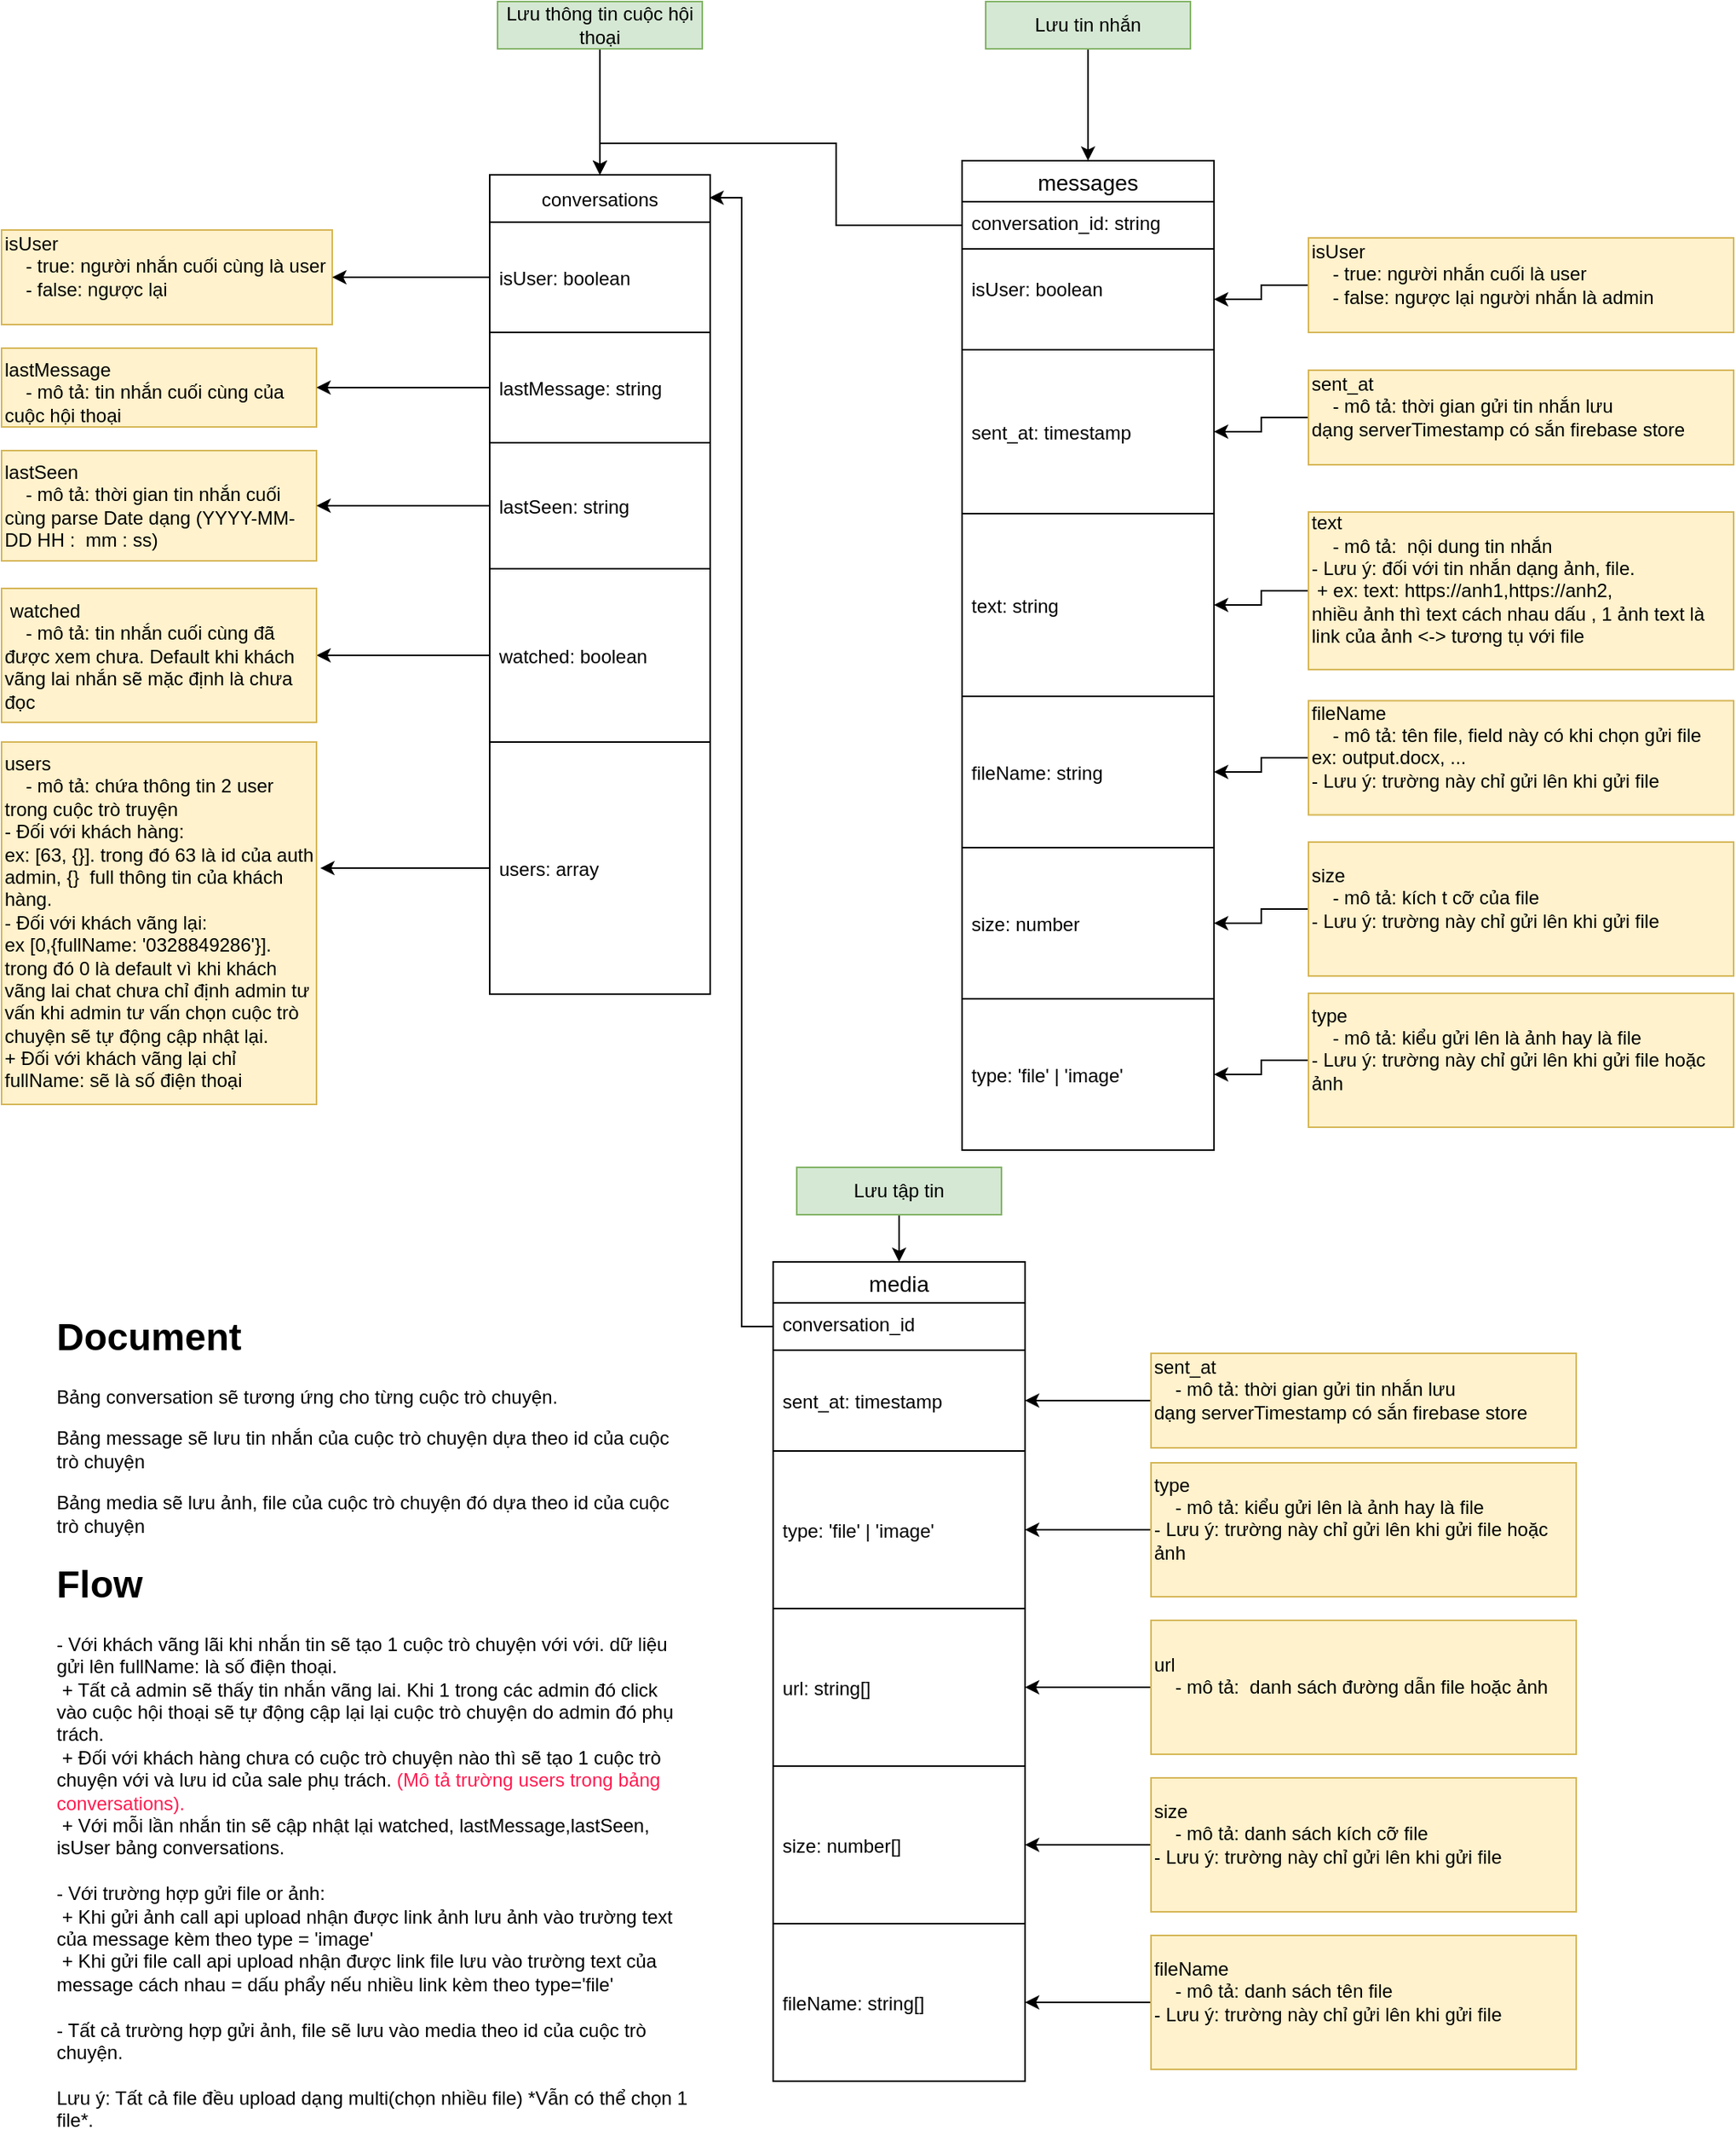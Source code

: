 <mxfile version="20.2.8" type="github">
  <diagram id="QpPmT_mGVEs0pewQgkVs" name="Trang-1">
    <mxGraphModel dx="693" dy="546" grid="1" gridSize="10" guides="1" tooltips="1" connect="1" arrows="1" fold="1" page="1" pageScale="1" pageWidth="1169" pageHeight="1654" math="0" shadow="0">
      <root>
        <mxCell id="0" />
        <mxCell id="1" parent="0" />
        <mxCell id="Tl1vYp4vrJxFw7Y3Wa-i-1" value="conversations" style="swimlane;fontStyle=0;childLayout=stackLayout;horizontal=1;startSize=30;horizontalStack=0;resizeParent=1;resizeParentMax=0;resizeLast=0;collapsible=1;marginBottom=0;" vertex="1" parent="1">
          <mxGeometry x="320" y="270" width="140" height="250" as="geometry" />
        </mxCell>
        <mxCell id="Tl1vYp4vrJxFw7Y3Wa-i-2" value="isUser: boolean" style="text;strokeColor=default;fillColor=none;align=left;verticalAlign=middle;spacingLeft=4;spacingRight=4;overflow=hidden;points=[[0,0.5],[1,0.5]];portConstraint=eastwest;rotatable=0;" vertex="1" parent="Tl1vYp4vrJxFw7Y3Wa-i-1">
          <mxGeometry y="30" width="140" height="70" as="geometry" />
        </mxCell>
        <mxCell id="Tl1vYp4vrJxFw7Y3Wa-i-3" value="lastMessage: string" style="text;strokeColor=default;fillColor=none;align=left;verticalAlign=middle;spacingLeft=4;spacingRight=4;overflow=hidden;points=[[0,0.5],[1,0.5]];portConstraint=eastwest;rotatable=0;" vertex="1" parent="Tl1vYp4vrJxFw7Y3Wa-i-1">
          <mxGeometry y="100" width="140" height="70" as="geometry" />
        </mxCell>
        <mxCell id="Tl1vYp4vrJxFw7Y3Wa-i-4" value="lastSeen: string" style="text;strokeColor=default;fillColor=none;align=left;verticalAlign=middle;spacingLeft=4;spacingRight=4;overflow=hidden;points=[[0,0.5],[1,0.5]];portConstraint=eastwest;rotatable=0;" vertex="1" parent="Tl1vYp4vrJxFw7Y3Wa-i-1">
          <mxGeometry y="170" width="140" height="80" as="geometry" />
        </mxCell>
        <mxCell id="Tl1vYp4vrJxFw7Y3Wa-i-13" value="isUser&lt;br&gt;&amp;nbsp; &amp;nbsp; - true: người nhắn cuối cùng là user&lt;br&gt;&amp;nbsp; &amp;nbsp; - false: ngược lại&lt;br&gt;&amp;nbsp;" style="text;html=1;strokeColor=#d6b656;fillColor=#fff2cc;align=left;verticalAlign=middle;whiteSpace=wrap;rounded=0;" vertex="1" parent="1">
          <mxGeometry x="10" y="305" width="210" height="60" as="geometry" />
        </mxCell>
        <mxCell id="Tl1vYp4vrJxFw7Y3Wa-i-14" value="&lt;span style=&quot;color: rgba(0, 0, 0, 0); font-family: monospace; font-size: 0px;&quot;&gt;&amp;nbsp;%3CmxGraphModel%3E%3Croot%3E%3CmxCell%20id%3D%220%22%2F%3E%3CmxCell%20id%3D%221%22%20parent%3D%220%22%2F%3E%3CmxCell%20id%3D%222%22%20value%3D%22isUser%3A%20ki%E1%BB%83u%20d%E1%BB%AF%20li%E1%BB%87u%20boolean%26lt%3Bbr%26gt%3B%26amp%3Bnbsp%3B%20%26amp%3Bnbsp%3B%20true%3A%20ng%C6%B0%E1%BB%9Di%20nh%E1%BA%AFn%20cu%E1%BB%91i%20c%C3%B9ng%20l%C3%A0%20user%26lt%3Bbr%26gt%3B%26amp%3Bnbsp%3B%20%26amp%3Bnbsp%3B%20false%3A%20ng%C6%B0%E1%BB%A3c%20l%E1%BA%A1i%26lt%3Bbr%26gt%3B%26amp%3Bnbsp%3B%22%20style%3D%22text%3Bhtml%3D1%3BstrokeColor%3D%23d6b656%3BfillColor%3D%23fff2cc%3Balign%3Dleft%3BverticalAlign%3Dmiddle%3BwhiteSpace%3Dwrap%3Brounded%3D0%3B%22%20vertex%3D%221%22%20parent%3D%221%22%3E%3CmxGeometry%20x%3D%2210%22%20y%3D%22270%22%20width%3D%22200%22%20height%3D%2260%22%20as%3D%22geometry%22%2F%3E%3C%2FmxCell%3E%3C%2Froot%3E%3C%2FmxGraphModel%3E&lt;/span&gt;&lt;span style=&quot;&quot;&gt;lastMessage&lt;/span&gt;&lt;br&gt;&amp;nbsp; &amp;nbsp; - mô tả: tin nhắn cuối cùng của cuộc hội thoại&lt;br&gt;&amp;nbsp;" style="text;html=1;strokeColor=#d6b656;fillColor=#fff2cc;align=left;verticalAlign=top;whiteSpace=wrap;rounded=0;sketch=0;" vertex="1" parent="1">
          <mxGeometry x="10" y="380" width="200" height="50" as="geometry" />
        </mxCell>
        <mxCell id="Tl1vYp4vrJxFw7Y3Wa-i-15" value="&lt;span style=&quot;color: rgba(0, 0, 0, 0); font-family: monospace; font-size: 0px;&quot;&gt;&amp;nbsp;%3CmxGraphModel%3E%3Croot%3E%3CmxCell%20id%3D%220%22%2F%3E%3CmxCell%20id%3D%221%22%20parent%3D%220%22%2F%3E%3CmxCell%20id%3D%222%22%20value%3D%22isUser%3A%20ki%E1%BB%83u%20d%E1%BB%AF%20li%E1%BB%87u%20boolean%26lt%3Bbr%26gt%3B%26amp%3Bnbsp%3B%20%26amp%3Bnbsp%3B%20true%3A%20ng%C6%B0%E1%BB%9Di%20nh%E1%BA%AFn%20cu%E1%BB%91i%20c%C3%B9ng%20l%C3%A0%20user%26lt%3Bbr%26gt%3B%26amp%3Bnbsp%3B%20%26amp%3Bnbsp%3B%20false%3A%20ng%C6%B0%E1%BB%A3c%20l%E1%BA%A1i%26lt%3Bbr%26gt%3B%26amp%3Bnbsp%3B%22%20style%3D%22text%3Bhtml%3D1%3BstrokeColor%3D%23d6b656%3BfillColor%3D%23fff2cc%3Balign%3Dleft%3BverticalAlign%3Dmiddle%3BwhiteSpace%3Dwrap%3Brounded%3D0%3B%22%20vertex%3D%221%22%20parent%3D%221%22%3E%3CmxGeometry%20x%3D%2210%22%20y%3D%22270%22%20width%3D%22200%22%20height%3D%2260%22%20as%3D%22geometry%22%2F%3E%3C%2FmxCell%3E%3C%2Froot%3E%3C%2FmxGraphModel%&lt;/span&gt;&lt;span style=&quot;&quot;&gt;lastSeen&lt;/span&gt;&lt;br&gt;&amp;nbsp; &amp;nbsp; - mô tả: thời gian tin nhắn cuối cùng parse Date dạng (YYYY-MM-DD HH :&amp;nbsp; mm : ss)&lt;br&gt;&amp;nbsp;" style="text;html=1;strokeColor=#d6b656;fillColor=#fff2cc;align=left;verticalAlign=top;whiteSpace=wrap;rounded=0;sketch=0;" vertex="1" parent="1">
          <mxGeometry x="10" y="445" width="200" height="70" as="geometry" />
        </mxCell>
        <mxCell id="Tl1vYp4vrJxFw7Y3Wa-i-93" style="edgeStyle=orthogonalEdgeStyle;rounded=0;orthogonalLoop=1;jettySize=auto;html=1;entryX=1.012;entryY=0.348;entryDx=0;entryDy=0;entryPerimeter=0;" edge="1" parent="1" source="Tl1vYp4vrJxFw7Y3Wa-i-17" target="Tl1vYp4vrJxFw7Y3Wa-i-18">
          <mxGeometry relative="1" as="geometry" />
        </mxCell>
        <mxCell id="Tl1vYp4vrJxFw7Y3Wa-i-17" value="users: array" style="text;strokeColor=default;fillColor=none;align=left;verticalAlign=middle;spacingLeft=4;spacingRight=4;overflow=hidden;points=[[0,0.5],[1,0.5]];portConstraint=eastwest;rotatable=0;" vertex="1" parent="1">
          <mxGeometry x="320" y="630" width="140" height="160" as="geometry" />
        </mxCell>
        <mxCell id="Tl1vYp4vrJxFw7Y3Wa-i-18" value="&lt;span style=&quot;color: rgba(0, 0, 0, 0); font-family: monospace; font-size: 0px;&quot;&gt;&amp;nbsp;%3CmxGraphModel%3E%3Croot%3E%3CmxCell%20id%3D%220%22%2F%3E%3CmxCell%20id%3D%221%22%20parent%3D%220%22%2F%3E%3CmxCell%20id%3D%222%22%20value%3D%22isUser%3A%20ki%E1%BB%83u%20d%E1%BB%AF%20li%E1%BB%87u%20boolean%26lt%3Bbr%26gt%3B%26amp%3Bnbsp%3B%20%26amp%3Bnbsp%3B%20true%3A%20ng%C6%B0%E1%BB%9Di%20nh%E1%BA%AFn%20cu%E1%BB%91i%20c%C3%B9ng%20l%C3%A0%20user%26lt%3Bbr%26gt%3B%26amp%3Bnbsp%3B%20%26amp%3Bnbsp%3B%20false%3A%20ng%C6%B0%E1%BB%A3c%20l%E1%BA%A1i%26lt%3Bbr%26gt%3B%26amp%3Bnbsp%3B%22%20style%3D%22text%3Bhtml%3D1%3BstrokeColor%3D%23d6b656%3BfillColor%3D%23fff2cc%3Balign%3Dleft%3BverticalAlign%3Dmiddle%3BwhiteSpace%3Dwrap%3Brounded%3D0%3B%22%20vertex%3D%221%22%20parent%3D%221%22%3E%3CmxGeometry%20x%3D%2210%22%20y%3D%22270%22%20width%3D%22200%22%20height%3D%2260%22%20as%3D%22geometry%22%2F%3E%3C%2FmxCell%3E%3C%2Froot%3E%3C%2FmxGraphModel%3E&lt;/span&gt;&lt;span style=&quot;&quot;&gt;users&lt;/span&gt;&lt;br&gt;&amp;nbsp; &amp;nbsp; - mô tả: chứa thông tin 2 user trong cuộc trò truyện&lt;br&gt;- Đối với khách hàng:&amp;nbsp;&lt;br&gt;ex: [63, {}]. trong đó 63 là id của auth admin, {}&amp;nbsp; full thông tin của khách hàng.&amp;nbsp;&lt;br&gt;- Đối với khách vãng lại:&lt;br&gt;ex [0,{fullName: &#39;0328849286&#39;}]. trong đó 0 là default vì khi khách vãng lai chat chưa chỉ định admin tư vấn khi admin tư vấn chọn cuộc trò chuyện sẽ tự động cập nhật lại.&lt;br&gt;+ Đối với khách vãng lại chỉ fullName: sẽ là số điện thoại&lt;br&gt;&lt;br&gt;&amp;nbsp;" style="text;html=1;strokeColor=#d6b656;fillColor=#fff2cc;align=left;verticalAlign=top;whiteSpace=wrap;rounded=0;sketch=0;" vertex="1" parent="1">
          <mxGeometry x="10" y="630" width="200" height="230" as="geometry" />
        </mxCell>
        <mxCell id="Tl1vYp4vrJxFw7Y3Wa-i-26" style="edgeStyle=orthogonalEdgeStyle;rounded=0;orthogonalLoop=1;jettySize=auto;html=1;" edge="1" parent="1" source="Tl1vYp4vrJxFw7Y3Wa-i-19" target="Tl1vYp4vrJxFw7Y3Wa-i-20">
          <mxGeometry relative="1" as="geometry" />
        </mxCell>
        <mxCell id="Tl1vYp4vrJxFw7Y3Wa-i-19" value="watched: boolean" style="text;strokeColor=default;fillColor=none;align=left;verticalAlign=middle;spacingLeft=4;spacingRight=4;overflow=hidden;points=[[0,0.5],[1,0.5]];portConstraint=eastwest;rotatable=0;" vertex="1" parent="1">
          <mxGeometry x="320" y="520" width="140" height="110" as="geometry" />
        </mxCell>
        <mxCell id="Tl1vYp4vrJxFw7Y3Wa-i-20" value="&lt;span style=&quot;color: rgba(0, 0, 0, 0); font-family: monospace; font-size: 0px;&quot;&gt;&amp;nbsp;%3CmxGraphModel%3E%3Croot%3E%3CmxCell%20id%3D%220%22%2F%3E%3CmxCell%20id%3D%221%22%20parent%3D%220%22%2F%3E%3CmxCell%20id%3D%222%22%20value%3D%22isUser%3A%20ki%E1%BB%83u%20d%E1%BB%AF%20li%E1%BB%87u%20boolean%26lt%3Bbr%26gt%3B%26amp%3Bnbsp%3B%20%26amp%3Bnbsp%3B%20true%3A%20ng%C6%B0%E1%BB%9Di%20nh%E1%BA%AFn%20cu%E1%BB%91i%20c%C3%B9ng%20l%C3%A0%20user%26lt%3Bbr%26gt%3B%26amp%3Bnbsp%3B%20%26amp%3Bnbsp%3B%20false%3A%20ng%C6%B0%E1%BB%A3c%20l%E1%BA%A1i%26lt%3Bbr%26gt%3B%26amp%3Bnbsp%3B%22%20style%3D%22text%3Bhtml%3D1%3BstrokeColor%3D%23d6b656%3BfillColor%3D%23fff2cc%3Balign%3Dleft%3BverticalAlign%3Dmiddle%3BwhiteSpace%3Dwrap%3Brounded%3D0%3B%22%20vertex%3D%221%22%20parent%3D%221%22%3E%3CmxGeometry%20x%3D%2210%22%20y%3D%22270%22%20width%3D%22200%22%20height%3D%2260%22%20as%3D%22geometry%22%2F%3E%3C%2FmxCell%3E%3C%2Froot%3E%3C%2FmxGraphModel%&lt;/span&gt;&lt;span style=&quot;&quot;&gt;&amp;nbsp;&lt;/span&gt;watched&lt;br&gt;&amp;nbsp; &amp;nbsp; - mô tả: tin nhắn cuối cùng đã được xem chưa. Default khi khách vãng lai nhắn sẽ mặc định là chưa đọc&lt;br&gt;&amp;nbsp;" style="text;html=1;strokeColor=#d6b656;fillColor=#fff2cc;align=left;verticalAlign=top;whiteSpace=wrap;rounded=0;sketch=0;" vertex="1" parent="1">
          <mxGeometry x="10" y="532.5" width="200" height="85" as="geometry" />
        </mxCell>
        <mxCell id="Tl1vYp4vrJxFw7Y3Wa-i-23" style="edgeStyle=orthogonalEdgeStyle;rounded=0;orthogonalLoop=1;jettySize=auto;html=1;" edge="1" parent="1" source="Tl1vYp4vrJxFw7Y3Wa-i-2" target="Tl1vYp4vrJxFw7Y3Wa-i-13">
          <mxGeometry relative="1" as="geometry" />
        </mxCell>
        <mxCell id="Tl1vYp4vrJxFw7Y3Wa-i-24" style="edgeStyle=orthogonalEdgeStyle;rounded=0;orthogonalLoop=1;jettySize=auto;html=1;" edge="1" parent="1" source="Tl1vYp4vrJxFw7Y3Wa-i-3" target="Tl1vYp4vrJxFw7Y3Wa-i-14">
          <mxGeometry relative="1" as="geometry" />
        </mxCell>
        <mxCell id="Tl1vYp4vrJxFw7Y3Wa-i-25" style="edgeStyle=orthogonalEdgeStyle;rounded=0;orthogonalLoop=1;jettySize=auto;html=1;entryX=1;entryY=0.5;entryDx=0;entryDy=0;" edge="1" parent="1" source="Tl1vYp4vrJxFw7Y3Wa-i-4" target="Tl1vYp4vrJxFw7Y3Wa-i-15">
          <mxGeometry relative="1" as="geometry" />
        </mxCell>
        <mxCell id="Tl1vYp4vrJxFw7Y3Wa-i-35" style="edgeStyle=orthogonalEdgeStyle;rounded=0;orthogonalLoop=1;jettySize=auto;html=1;entryX=0.5;entryY=0;entryDx=0;entryDy=0;exitX=0;exitY=0.5;exitDx=0;exitDy=0;" edge="1" parent="1" source="Tl1vYp4vrJxFw7Y3Wa-i-30" target="Tl1vYp4vrJxFw7Y3Wa-i-1">
          <mxGeometry relative="1" as="geometry" />
        </mxCell>
        <mxCell id="Tl1vYp4vrJxFw7Y3Wa-i-29" value="messages" style="swimlane;fontStyle=0;childLayout=stackLayout;horizontal=1;startSize=26;horizontalStack=0;resizeParent=1;resizeParentMax=0;resizeLast=0;collapsible=1;marginBottom=0;align=center;fontSize=14;sketch=0;strokeColor=default;" vertex="1" parent="1">
          <mxGeometry x="620" y="261" width="160" height="628" as="geometry" />
        </mxCell>
        <mxCell id="Tl1vYp4vrJxFw7Y3Wa-i-30" value="conversation_id: string" style="text;strokeColor=default;fillColor=none;spacingLeft=4;spacingRight=4;overflow=hidden;rotatable=0;points=[[0,0.5],[1,0.5]];portConstraint=eastwest;fontSize=12;sketch=0;" vertex="1" parent="Tl1vYp4vrJxFw7Y3Wa-i-29">
          <mxGeometry y="26" width="160" height="30" as="geometry" />
        </mxCell>
        <mxCell id="Tl1vYp4vrJxFw7Y3Wa-i-31" value="isUser: boolean&#xa;" style="text;strokeColor=default;fillColor=none;spacingLeft=4;spacingRight=4;overflow=hidden;rotatable=0;points=[[0,0.5],[1,0.5]];portConstraint=eastwest;fontSize=12;sketch=0;verticalAlign=middle;" vertex="1" parent="Tl1vYp4vrJxFw7Y3Wa-i-29">
          <mxGeometry y="56" width="160" height="64" as="geometry" />
        </mxCell>
        <mxCell id="Tl1vYp4vrJxFw7Y3Wa-i-32" value="sent_at: timestamp" style="text;strokeColor=default;fillColor=none;spacingLeft=4;spacingRight=4;overflow=hidden;rotatable=0;points=[[0,0.5],[1,0.5]];portConstraint=eastwest;fontSize=12;sketch=0;verticalAlign=middle;" vertex="1" parent="Tl1vYp4vrJxFw7Y3Wa-i-29">
          <mxGeometry y="120" width="160" height="104" as="geometry" />
        </mxCell>
        <mxCell id="Tl1vYp4vrJxFw7Y3Wa-i-38" value="text: string" style="text;strokeColor=default;fillColor=none;spacingLeft=4;spacingRight=4;overflow=hidden;rotatable=0;points=[[0,0.5],[1,0.5]];portConstraint=eastwest;fontSize=12;sketch=0;verticalAlign=middle;" vertex="1" parent="Tl1vYp4vrJxFw7Y3Wa-i-29">
          <mxGeometry y="224" width="160" height="116" as="geometry" />
        </mxCell>
        <mxCell id="Tl1vYp4vrJxFw7Y3Wa-i-40" value="fileName: string" style="text;strokeColor=default;fillColor=none;spacingLeft=4;spacingRight=4;overflow=hidden;rotatable=0;points=[[0,0.5],[1,0.5]];portConstraint=eastwest;fontSize=12;sketch=0;verticalAlign=middle;" vertex="1" parent="Tl1vYp4vrJxFw7Y3Wa-i-29">
          <mxGeometry y="340" width="160" height="96" as="geometry" />
        </mxCell>
        <mxCell id="Tl1vYp4vrJxFw7Y3Wa-i-42" value="size: number" style="text;strokeColor=default;fillColor=none;spacingLeft=4;spacingRight=4;overflow=hidden;rotatable=0;points=[[0,0.5],[1,0.5]];portConstraint=eastwest;fontSize=12;sketch=0;verticalAlign=middle;" vertex="1" parent="Tl1vYp4vrJxFw7Y3Wa-i-29">
          <mxGeometry y="436" width="160" height="96" as="geometry" />
        </mxCell>
        <mxCell id="Tl1vYp4vrJxFw7Y3Wa-i-44" value="type: &#39;file&#39; | &#39;image&#39;" style="text;strokeColor=default;fillColor=none;spacingLeft=4;spacingRight=4;overflow=hidden;rotatable=0;points=[[0,0.5],[1,0.5]];portConstraint=eastwest;fontSize=12;sketch=0;verticalAlign=middle;" vertex="1" parent="Tl1vYp4vrJxFw7Y3Wa-i-29">
          <mxGeometry y="532" width="160" height="96" as="geometry" />
        </mxCell>
        <mxCell id="Tl1vYp4vrJxFw7Y3Wa-i-46" style="edgeStyle=orthogonalEdgeStyle;rounded=0;orthogonalLoop=1;jettySize=auto;html=1;" edge="1" parent="1" source="Tl1vYp4vrJxFw7Y3Wa-i-36" target="Tl1vYp4vrJxFw7Y3Wa-i-31">
          <mxGeometry relative="1" as="geometry" />
        </mxCell>
        <mxCell id="Tl1vYp4vrJxFw7Y3Wa-i-36" value="isUser&lt;br&gt;&amp;nbsp; &amp;nbsp; - true: người nhắn cuối là user&lt;br&gt;&amp;nbsp; &amp;nbsp; - false: ngược lại người nhắn là admin&lt;br&gt;&amp;nbsp;" style="text;html=1;strokeColor=#d6b656;fillColor=#fff2cc;align=left;verticalAlign=middle;whiteSpace=wrap;rounded=0;" vertex="1" parent="1">
          <mxGeometry x="840" y="310" width="270" height="60" as="geometry" />
        </mxCell>
        <mxCell id="Tl1vYp4vrJxFw7Y3Wa-i-47" style="edgeStyle=orthogonalEdgeStyle;rounded=0;orthogonalLoop=1;jettySize=auto;html=1;" edge="1" parent="1" source="Tl1vYp4vrJxFw7Y3Wa-i-37" target="Tl1vYp4vrJxFw7Y3Wa-i-32">
          <mxGeometry relative="1" as="geometry" />
        </mxCell>
        <mxCell id="Tl1vYp4vrJxFw7Y3Wa-i-37" value="sent_at&lt;br&gt;&amp;nbsp; &amp;nbsp; - mô tả: thời gian gửi tin nhắn lưu dạng&amp;nbsp;serverTimestamp có sắn firebase store&lt;br&gt;&amp;nbsp;" style="text;html=1;strokeColor=#d6b656;fillColor=#fff2cc;align=left;verticalAlign=middle;whiteSpace=wrap;rounded=0;" vertex="1" parent="1">
          <mxGeometry x="840" y="394" width="270" height="60" as="geometry" />
        </mxCell>
        <mxCell id="Tl1vYp4vrJxFw7Y3Wa-i-48" style="edgeStyle=orthogonalEdgeStyle;rounded=0;orthogonalLoop=1;jettySize=auto;html=1;entryX=1;entryY=0.5;entryDx=0;entryDy=0;" edge="1" parent="1" source="Tl1vYp4vrJxFw7Y3Wa-i-39" target="Tl1vYp4vrJxFw7Y3Wa-i-38">
          <mxGeometry relative="1" as="geometry" />
        </mxCell>
        <mxCell id="Tl1vYp4vrJxFw7Y3Wa-i-39" value="text&lt;br&gt;&amp;nbsp; &amp;nbsp; - mô tả:&amp;nbsp; nội dung tin nhắn&lt;br&gt;- Lưu ý: đối với tin nhắn dạng ảnh, file.&lt;br&gt;&amp;nbsp;+ ex: text: https://anh1,https://anh2,&lt;br&gt;nhiều ảnh thì text cách nhau dấu , 1 ảnh text là link của ảnh &amp;lt;-&amp;gt; tương tụ với file&lt;br&gt;&amp;nbsp;" style="text;html=1;strokeColor=#d6b656;fillColor=#fff2cc;align=left;verticalAlign=middle;whiteSpace=wrap;rounded=0;" vertex="1" parent="1">
          <mxGeometry x="840" y="484" width="270" height="100" as="geometry" />
        </mxCell>
        <mxCell id="Tl1vYp4vrJxFw7Y3Wa-i-49" style="edgeStyle=orthogonalEdgeStyle;rounded=0;orthogonalLoop=1;jettySize=auto;html=1;entryX=1;entryY=0.5;entryDx=0;entryDy=0;" edge="1" parent="1" source="Tl1vYp4vrJxFw7Y3Wa-i-41" target="Tl1vYp4vrJxFw7Y3Wa-i-40">
          <mxGeometry relative="1" as="geometry" />
        </mxCell>
        <mxCell id="Tl1vYp4vrJxFw7Y3Wa-i-41" value="fileName&lt;br&gt;&amp;nbsp; &amp;nbsp; - mô tả: tên file, field này có khi chọn gửi file&lt;br&gt;ex: output.docx, ...&lt;br&gt;- Lưu ý: trường này chỉ gửi lên khi gửi file&lt;br&gt;&amp;nbsp;" style="text;html=1;strokeColor=#d6b656;fillColor=#fff2cc;align=left;verticalAlign=middle;whiteSpace=wrap;rounded=0;" vertex="1" parent="1">
          <mxGeometry x="840" y="603.75" width="270" height="72.5" as="geometry" />
        </mxCell>
        <mxCell id="Tl1vYp4vrJxFw7Y3Wa-i-51" style="edgeStyle=orthogonalEdgeStyle;rounded=0;orthogonalLoop=1;jettySize=auto;html=1;entryX=1;entryY=0.5;entryDx=0;entryDy=0;" edge="1" parent="1" source="Tl1vYp4vrJxFw7Y3Wa-i-43" target="Tl1vYp4vrJxFw7Y3Wa-i-42">
          <mxGeometry relative="1" as="geometry" />
        </mxCell>
        <mxCell id="Tl1vYp4vrJxFw7Y3Wa-i-43" value="size&lt;br&gt;&amp;nbsp; &amp;nbsp; - mô tả: kích t cỡ của file&lt;br&gt;- Lưu ý: trường này chỉ gửi lên khi gửi file&lt;br&gt;&amp;nbsp;" style="text;html=1;strokeColor=#d6b656;fillColor=#fff2cc;align=left;verticalAlign=middle;whiteSpace=wrap;rounded=0;" vertex="1" parent="1">
          <mxGeometry x="840" y="693.5" width="270" height="85" as="geometry" />
        </mxCell>
        <mxCell id="Tl1vYp4vrJxFw7Y3Wa-i-52" style="edgeStyle=orthogonalEdgeStyle;rounded=0;orthogonalLoop=1;jettySize=auto;html=1;" edge="1" parent="1" source="Tl1vYp4vrJxFw7Y3Wa-i-45" target="Tl1vYp4vrJxFw7Y3Wa-i-44">
          <mxGeometry relative="1" as="geometry" />
        </mxCell>
        <mxCell id="Tl1vYp4vrJxFw7Y3Wa-i-45" value="type&lt;br&gt;&amp;nbsp; &amp;nbsp; - mô tả: kiểu gửi lên là ảnh hay là file&lt;br&gt;- Lưu ý: trường này chỉ gửi lên khi gửi file hoặc ảnh&lt;br&gt;&amp;nbsp;" style="text;html=1;strokeColor=#d6b656;fillColor=#fff2cc;align=left;verticalAlign=middle;whiteSpace=wrap;rounded=0;" vertex="1" parent="1">
          <mxGeometry x="840" y="789.5" width="270" height="85" as="geometry" />
        </mxCell>
        <mxCell id="Tl1vYp4vrJxFw7Y3Wa-i-66" value="media" style="swimlane;fontStyle=0;childLayout=stackLayout;horizontal=1;startSize=26;horizontalStack=0;resizeParent=1;resizeParentMax=0;resizeLast=0;collapsible=1;marginBottom=0;align=center;fontSize=14;sketch=0;strokeColor=default;" vertex="1" parent="1">
          <mxGeometry x="500" y="960" width="160" height="520" as="geometry" />
        </mxCell>
        <mxCell id="Tl1vYp4vrJxFw7Y3Wa-i-67" value="conversation_id" style="text;strokeColor=default;fillColor=none;spacingLeft=4;spacingRight=4;overflow=hidden;rotatable=0;points=[[0,0.5],[1,0.5]];portConstraint=eastwest;fontSize=12;sketch=0;" vertex="1" parent="Tl1vYp4vrJxFw7Y3Wa-i-66">
          <mxGeometry y="26" width="160" height="30" as="geometry" />
        </mxCell>
        <mxCell id="Tl1vYp4vrJxFw7Y3Wa-i-68" value="sent_at: timestamp" style="text;strokeColor=default;fillColor=none;spacingLeft=4;spacingRight=4;overflow=hidden;rotatable=0;points=[[0,0.5],[1,0.5]];portConstraint=eastwest;fontSize=12;sketch=0;verticalAlign=middle;" vertex="1" parent="Tl1vYp4vrJxFw7Y3Wa-i-66">
          <mxGeometry y="56" width="160" height="64" as="geometry" />
        </mxCell>
        <mxCell id="Tl1vYp4vrJxFw7Y3Wa-i-69" value="type: &#39;file&#39; | &#39;image&#39;" style="text;strokeColor=default;fillColor=none;spacingLeft=4;spacingRight=4;overflow=hidden;rotatable=0;points=[[0,0.5],[1,0.5]];portConstraint=eastwest;fontSize=12;sketch=0;verticalAlign=middle;" vertex="1" parent="Tl1vYp4vrJxFw7Y3Wa-i-66">
          <mxGeometry y="120" width="160" height="100" as="geometry" />
        </mxCell>
        <mxCell id="Tl1vYp4vrJxFw7Y3Wa-i-79" value="url: string[]" style="text;strokeColor=default;fillColor=none;spacingLeft=4;spacingRight=4;overflow=hidden;rotatable=0;points=[[0,0.5],[1,0.5]];portConstraint=eastwest;fontSize=12;sketch=0;verticalAlign=middle;" vertex="1" parent="Tl1vYp4vrJxFw7Y3Wa-i-66">
          <mxGeometry y="220" width="160" height="100" as="geometry" />
        </mxCell>
        <mxCell id="Tl1vYp4vrJxFw7Y3Wa-i-80" value="size: number[]" style="text;strokeColor=default;fillColor=none;spacingLeft=4;spacingRight=4;overflow=hidden;rotatable=0;points=[[0,0.5],[1,0.5]];portConstraint=eastwest;fontSize=12;sketch=0;verticalAlign=middle;" vertex="1" parent="Tl1vYp4vrJxFw7Y3Wa-i-66">
          <mxGeometry y="320" width="160" height="100" as="geometry" />
        </mxCell>
        <mxCell id="Tl1vYp4vrJxFw7Y3Wa-i-81" value="fileName: string[]" style="text;strokeColor=default;fillColor=none;spacingLeft=4;spacingRight=4;overflow=hidden;rotatable=0;points=[[0,0.5],[1,0.5]];portConstraint=eastwest;fontSize=12;sketch=0;verticalAlign=middle;" vertex="1" parent="Tl1vYp4vrJxFw7Y3Wa-i-66">
          <mxGeometry y="420" width="160" height="100" as="geometry" />
        </mxCell>
        <mxCell id="Tl1vYp4vrJxFw7Y3Wa-i-73" style="edgeStyle=orthogonalEdgeStyle;rounded=0;orthogonalLoop=1;jettySize=auto;html=1;entryX=0.5;entryY=0;entryDx=0;entryDy=0;" edge="1" parent="1" source="Tl1vYp4vrJxFw7Y3Wa-i-70" target="Tl1vYp4vrJxFw7Y3Wa-i-1">
          <mxGeometry relative="1" as="geometry" />
        </mxCell>
        <mxCell id="Tl1vYp4vrJxFw7Y3Wa-i-70" value="Lưu thông tin cuộc hội thoại&lt;br&gt;" style="text;html=1;strokeColor=#82b366;fillColor=#d5e8d4;align=center;verticalAlign=middle;whiteSpace=wrap;rounded=0;sketch=0;" vertex="1" parent="1">
          <mxGeometry x="325" y="160" width="130" height="30" as="geometry" />
        </mxCell>
        <mxCell id="Tl1vYp4vrJxFw7Y3Wa-i-72" style="edgeStyle=orthogonalEdgeStyle;rounded=0;orthogonalLoop=1;jettySize=auto;html=1;entryX=0.5;entryY=0;entryDx=0;entryDy=0;" edge="1" parent="1" source="Tl1vYp4vrJxFw7Y3Wa-i-71" target="Tl1vYp4vrJxFw7Y3Wa-i-29">
          <mxGeometry relative="1" as="geometry" />
        </mxCell>
        <mxCell id="Tl1vYp4vrJxFw7Y3Wa-i-71" value="Lưu tin nhắn" style="text;html=1;strokeColor=#82b366;fillColor=#d5e8d4;align=center;verticalAlign=middle;whiteSpace=wrap;rounded=0;sketch=0;" vertex="1" parent="1">
          <mxGeometry x="635" y="160" width="130" height="30" as="geometry" />
        </mxCell>
        <mxCell id="Tl1vYp4vrJxFw7Y3Wa-i-78" style="edgeStyle=orthogonalEdgeStyle;rounded=0;orthogonalLoop=1;jettySize=auto;html=1;entryX=0.5;entryY=0;entryDx=0;entryDy=0;" edge="1" parent="1" source="Tl1vYp4vrJxFw7Y3Wa-i-77" target="Tl1vYp4vrJxFw7Y3Wa-i-66">
          <mxGeometry relative="1" as="geometry" />
        </mxCell>
        <mxCell id="Tl1vYp4vrJxFw7Y3Wa-i-77" value="Lưu tập tin" style="text;html=1;strokeColor=#82b366;fillColor=#d5e8d4;align=center;verticalAlign=middle;whiteSpace=wrap;rounded=0;sketch=0;" vertex="1" parent="1">
          <mxGeometry x="515" y="900" width="130" height="30" as="geometry" />
        </mxCell>
        <mxCell id="Tl1vYp4vrJxFw7Y3Wa-i-83" style="edgeStyle=orthogonalEdgeStyle;rounded=0;orthogonalLoop=1;jettySize=auto;html=1;entryX=1;entryY=0.5;entryDx=0;entryDy=0;" edge="1" parent="1" source="Tl1vYp4vrJxFw7Y3Wa-i-82" target="Tl1vYp4vrJxFw7Y3Wa-i-68">
          <mxGeometry relative="1" as="geometry" />
        </mxCell>
        <mxCell id="Tl1vYp4vrJxFw7Y3Wa-i-82" value="sent_at&lt;br&gt;&amp;nbsp; &amp;nbsp; - mô tả: thời gian gửi tin nhắn lưu dạng&amp;nbsp;serverTimestamp có sắn firebase store&lt;br&gt;&amp;nbsp;" style="text;html=1;strokeColor=#d6b656;fillColor=#fff2cc;align=left;verticalAlign=middle;whiteSpace=wrap;rounded=0;" vertex="1" parent="1">
          <mxGeometry x="740" y="1018" width="270" height="60" as="geometry" />
        </mxCell>
        <mxCell id="Tl1vYp4vrJxFw7Y3Wa-i-86" style="edgeStyle=orthogonalEdgeStyle;rounded=0;orthogonalLoop=1;jettySize=auto;html=1;entryX=1;entryY=0.5;entryDx=0;entryDy=0;" edge="1" parent="1" source="Tl1vYp4vrJxFw7Y3Wa-i-84" target="Tl1vYp4vrJxFw7Y3Wa-i-69">
          <mxGeometry relative="1" as="geometry" />
        </mxCell>
        <mxCell id="Tl1vYp4vrJxFw7Y3Wa-i-84" value="type&lt;br&gt;&amp;nbsp; &amp;nbsp; - mô tả: kiểu gửi lên là ảnh hay là file&lt;br&gt;- Lưu ý: trường này chỉ gửi lên khi gửi file hoặc ảnh&lt;br&gt;&amp;nbsp;" style="text;html=1;strokeColor=#d6b656;fillColor=#fff2cc;align=left;verticalAlign=middle;whiteSpace=wrap;rounded=0;" vertex="1" parent="1">
          <mxGeometry x="740" y="1087.5" width="270" height="85" as="geometry" />
        </mxCell>
        <mxCell id="Tl1vYp4vrJxFw7Y3Wa-i-94" style="edgeStyle=orthogonalEdgeStyle;rounded=0;orthogonalLoop=1;jettySize=auto;html=1;entryX=1;entryY=0.5;entryDx=0;entryDy=0;" edge="1" parent="1" source="Tl1vYp4vrJxFw7Y3Wa-i-87" target="Tl1vYp4vrJxFw7Y3Wa-i-79">
          <mxGeometry relative="1" as="geometry" />
        </mxCell>
        <mxCell id="Tl1vYp4vrJxFw7Y3Wa-i-87" value="url&lt;br&gt;&amp;nbsp; &amp;nbsp; - mô tả:&amp;nbsp; danh sách đường dẫn file hoặc ảnh&lt;br&gt;&amp;nbsp;" style="text;html=1;strokeColor=#d6b656;fillColor=#fff2cc;align=left;verticalAlign=middle;whiteSpace=wrap;rounded=0;" vertex="1" parent="1">
          <mxGeometry x="740" y="1187.5" width="270" height="85" as="geometry" />
        </mxCell>
        <mxCell id="Tl1vYp4vrJxFw7Y3Wa-i-95" style="edgeStyle=orthogonalEdgeStyle;rounded=0;orthogonalLoop=1;jettySize=auto;html=1;entryX=1;entryY=0.5;entryDx=0;entryDy=0;" edge="1" parent="1" source="Tl1vYp4vrJxFw7Y3Wa-i-88" target="Tl1vYp4vrJxFw7Y3Wa-i-80">
          <mxGeometry relative="1" as="geometry" />
        </mxCell>
        <mxCell id="Tl1vYp4vrJxFw7Y3Wa-i-88" value="size&lt;br&gt;&amp;nbsp; &amp;nbsp; - mô tả: danh sách kích cỡ file&lt;br&gt;- Lưu ý: trường này chỉ gửi lên khi gửi file&lt;br&gt;&amp;nbsp;" style="text;html=1;strokeColor=#d6b656;fillColor=#fff2cc;align=left;verticalAlign=middle;whiteSpace=wrap;rounded=0;" vertex="1" parent="1">
          <mxGeometry x="740" y="1287.5" width="270" height="85" as="geometry" />
        </mxCell>
        <mxCell id="Tl1vYp4vrJxFw7Y3Wa-i-96" style="edgeStyle=orthogonalEdgeStyle;rounded=0;orthogonalLoop=1;jettySize=auto;html=1;entryX=1;entryY=0.5;entryDx=0;entryDy=0;" edge="1" parent="1" source="Tl1vYp4vrJxFw7Y3Wa-i-89" target="Tl1vYp4vrJxFw7Y3Wa-i-81">
          <mxGeometry relative="1" as="geometry" />
        </mxCell>
        <mxCell id="Tl1vYp4vrJxFw7Y3Wa-i-89" value="fileName&lt;br&gt;&amp;nbsp; &amp;nbsp; - mô tả: danh sách tên file&lt;br&gt;- Lưu ý: trường này chỉ gửi lên khi gửi file&lt;br&gt;&amp;nbsp;" style="text;html=1;strokeColor=#d6b656;fillColor=#fff2cc;align=left;verticalAlign=middle;whiteSpace=wrap;rounded=0;" vertex="1" parent="1">
          <mxGeometry x="740" y="1387.5" width="270" height="85" as="geometry" />
        </mxCell>
        <mxCell id="Tl1vYp4vrJxFw7Y3Wa-i-92" style="edgeStyle=orthogonalEdgeStyle;rounded=0;orthogonalLoop=1;jettySize=auto;html=1;entryX=0.997;entryY=0.058;entryDx=0;entryDy=0;entryPerimeter=0;" edge="1" parent="1" source="Tl1vYp4vrJxFw7Y3Wa-i-67" target="Tl1vYp4vrJxFw7Y3Wa-i-1">
          <mxGeometry relative="1" as="geometry" />
        </mxCell>
        <mxCell id="Tl1vYp4vrJxFw7Y3Wa-i-97" value="&lt;h1&gt;Document&lt;/h1&gt;&lt;p&gt;Bảng conversation sẽ tương ứng cho từng cuộc trò chuyện.&lt;/p&gt;&lt;p&gt;Bảng message sẽ lưu tin nhắn của cuộc trò chuyện dựa theo id của cuộc trò chuyện&lt;/p&gt;&lt;p&gt;Bảng media sẽ lưu ảnh, file của cuộc trò chuyện đó dựa theo id của cuộc trò chuyện&lt;/p&gt;&lt;h1&gt;Flow&lt;/h1&gt;&lt;div&gt;- Với khách vãng lãi khi nhắn tin sẽ tạo 1 cuộc trò chuyện với với. dữ liệu gửi lên fullName: là số điện thoại.&amp;nbsp;&lt;/div&gt;&lt;div&gt;&lt;span style=&quot;white-space: pre;&quot;&gt;	&lt;/span&gt;+ Tất cả admin sẽ thấy tin nhắn vãng lai. Khi 1 trong các admin đó click vào cuộc hội thoại sẽ tự động cập lại lại cuộc trò chuyện do admin đó phụ trách.&lt;br&gt;&lt;/div&gt;&lt;div&gt;&lt;span style=&quot;white-space: pre;&quot;&gt;	&lt;/span&gt;+ Đối với khách hàng chưa có cuộc trò chuyện nào thì sẽ tạo 1 cuộc trò chuyện với và lưu id của sale phụ trách. &lt;font color=&quot;#ff1c51&quot;&gt;(Mô tả trường users trong bảng conversations).&lt;/font&gt;&lt;br&gt;&lt;/div&gt;&lt;div&gt;&lt;span style=&quot;color: rgb(255, 28, 81); white-space: pre;&quot;&gt;	&lt;/span&gt;+ Với mỗi lần nhắn tin sẽ cập nhật lại watched, lastMessage,lastSeen, isUser bảng conversations.&lt;br&gt;&lt;/div&gt;&lt;div&gt;&lt;br&gt;&lt;/div&gt;&lt;div&gt;- Với trường hợp gửi file or ảnh:&amp;nbsp;&lt;/div&gt;&lt;div&gt;&lt;span style=&quot;white-space: pre;&quot;&gt;	&lt;/span&gt;+ Khi gửi ảnh call api upload nhận được link ảnh lưu ảnh vào trường text của message kèm theo type = &#39;image&#39;&lt;/div&gt;&lt;div&gt;&lt;span style=&quot;white-space: pre;&quot;&gt;	&lt;/span&gt;+ Khi gửi file call api upload nhận được link file lưu vào trường text của message cách nhau = dấu phẩy nếu nhiều link kèm theo type=&#39;file&#39;&lt;br&gt;&lt;/div&gt;&lt;div&gt;&lt;br&gt;&lt;/div&gt;&lt;div&gt;- Tất cả trường hợp gửi ảnh, file sẽ lưu vào media theo id của cuộc trò chuyện.&lt;/div&gt;&lt;div&gt;&lt;br&gt;&lt;/div&gt;&lt;div&gt;Lưu ý: Tất cả file đều upload dạng multi(chọn nhiều file) *Vẫn có thể chọn 1 file*.&lt;/div&gt;&lt;div&gt;&lt;br&gt;&lt;/div&gt;" style="text;html=1;strokeColor=none;fillColor=none;spacing=5;spacingTop=-20;whiteSpace=wrap;overflow=hidden;rounded=0;sketch=0;" vertex="1" parent="1">
          <mxGeometry x="40" y="988" width="410" height="522" as="geometry" />
        </mxCell>
      </root>
    </mxGraphModel>
  </diagram>
</mxfile>
